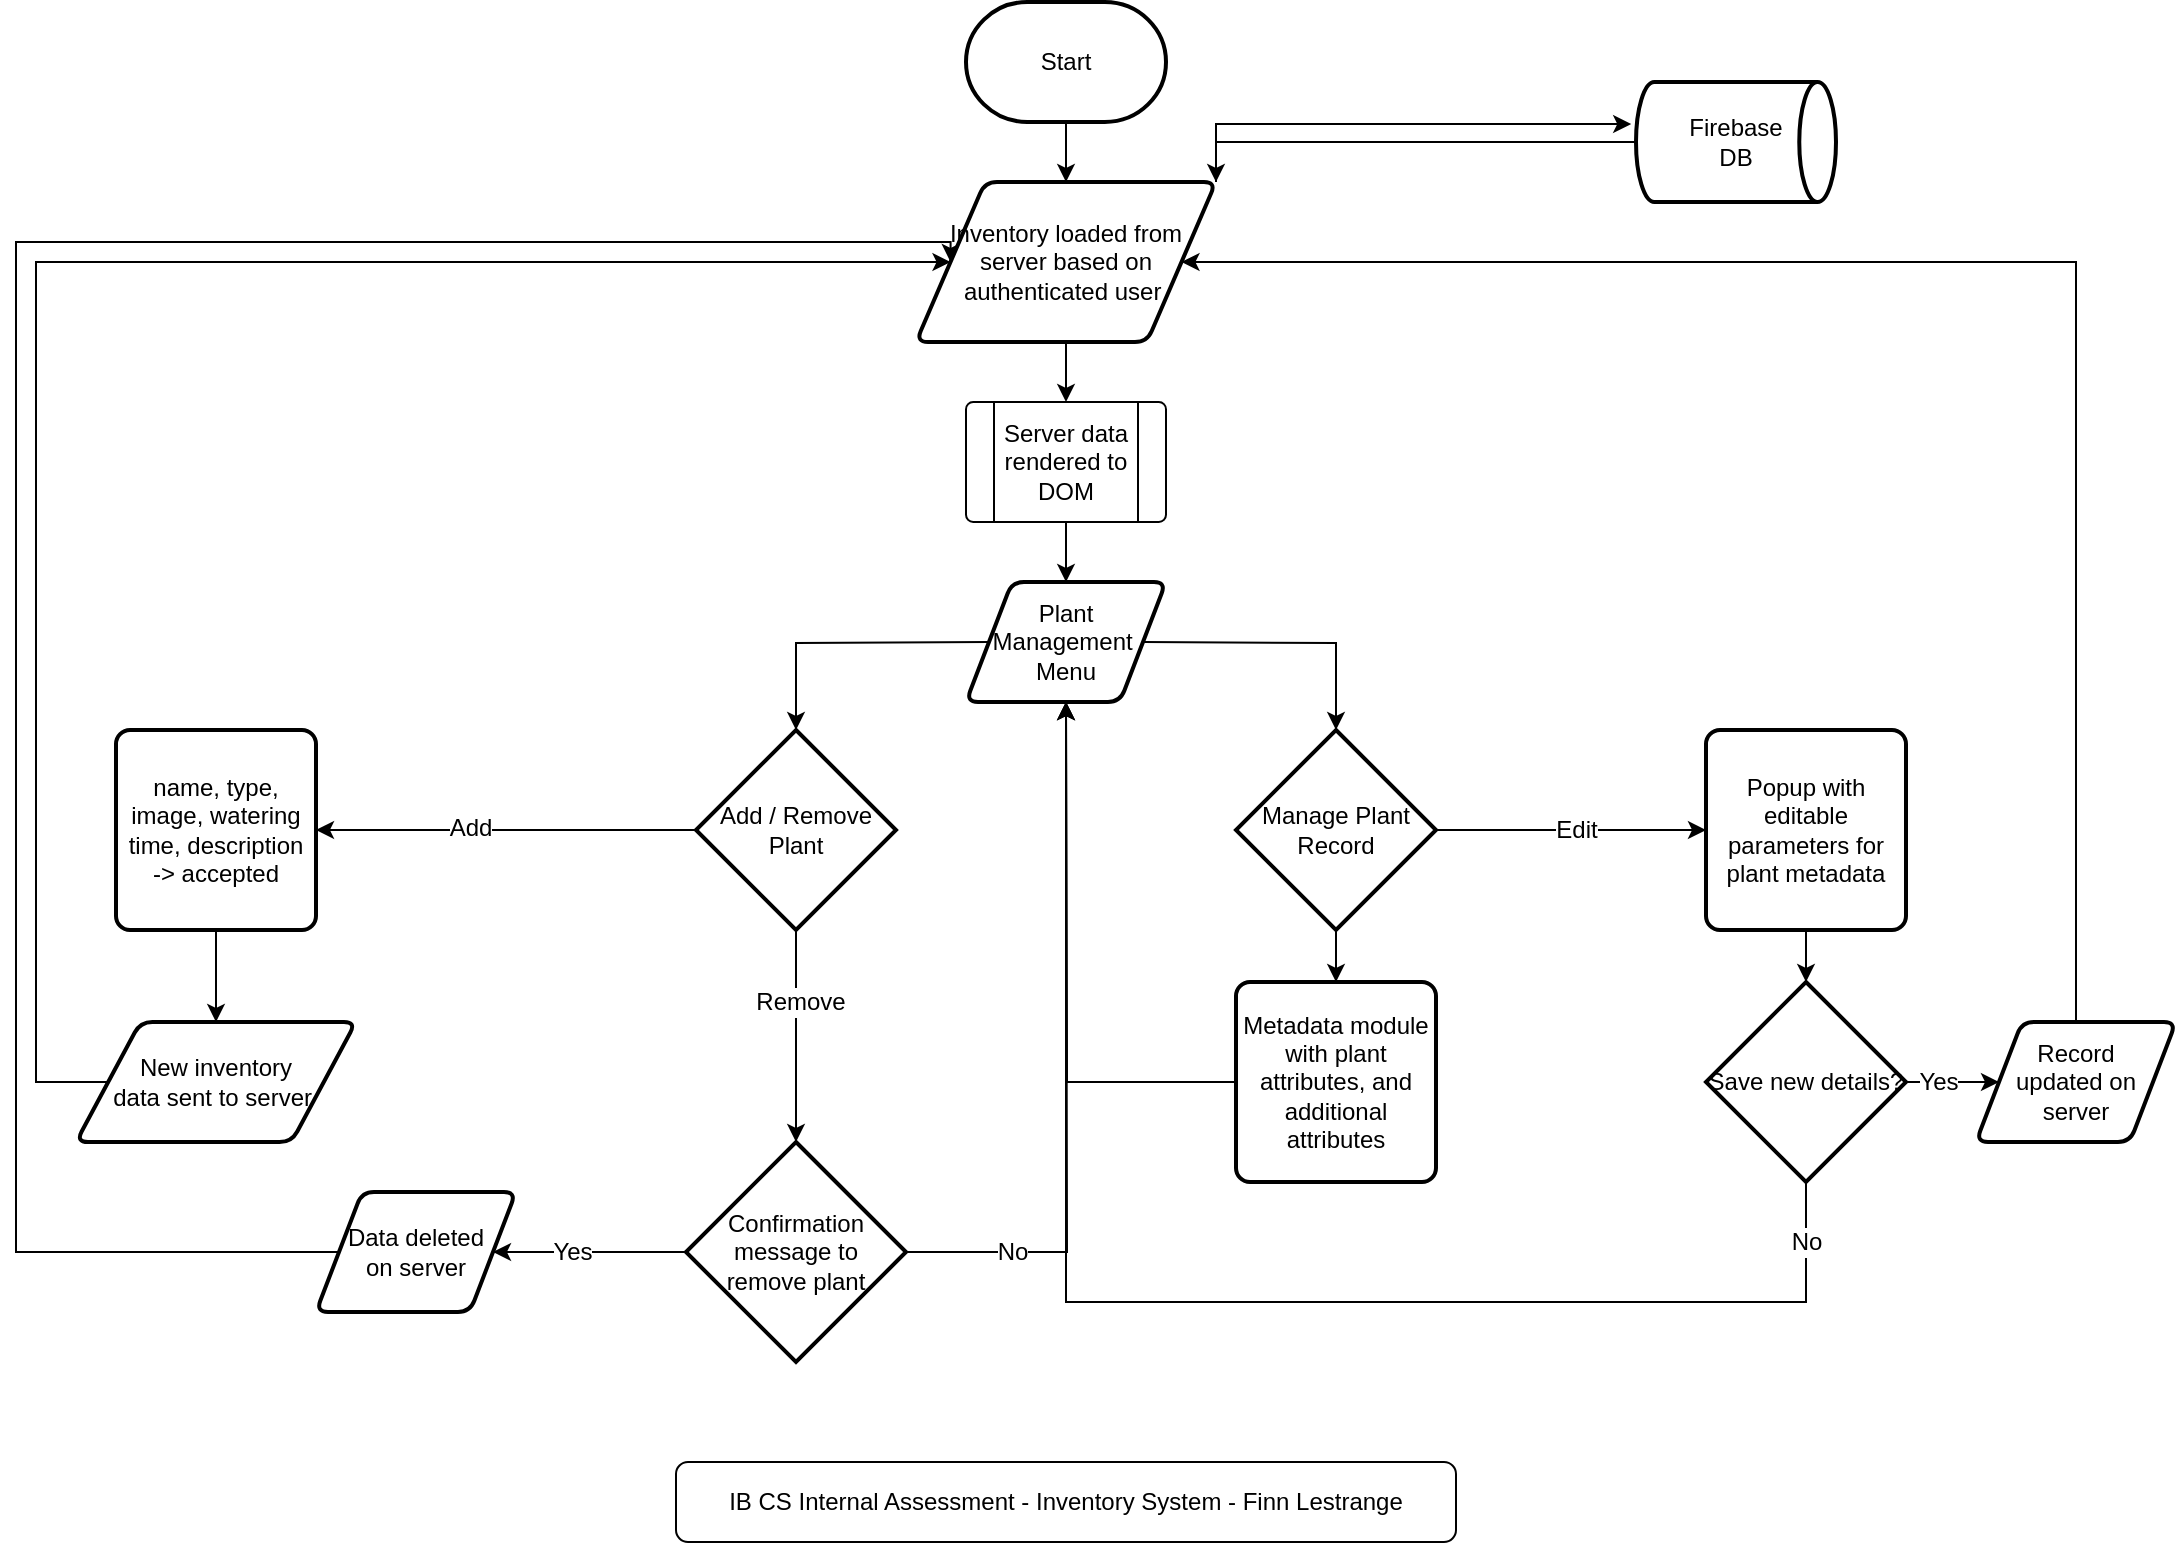 <mxfile version="15.8.3" type="github">
  <diagram id="dJrjSMjwjFoepgSSJFIQ" name="Page-1">
    <mxGraphModel dx="1422" dy="705" grid="1" gridSize="10" guides="1" tooltips="1" connect="1" arrows="1" fold="1" page="1" pageScale="1" pageWidth="1169" pageHeight="827" math="0" shadow="0">
      <root>
        <mxCell id="0" />
        <mxCell id="1" parent="0" />
        <mxCell id="l0b-sQyUAo9crAttn33O-1" value="IB CS Internal Assessment - Inventory System - Finn Lestrange" style="rounded=1;whiteSpace=wrap;html=1;" parent="1" vertex="1">
          <mxGeometry x="390" y="740" width="390" height="40" as="geometry" />
        </mxCell>
        <mxCell id="l0b-sQyUAo9crAttn33O-4" style="edgeStyle=orthogonalEdgeStyle;rounded=0;orthogonalLoop=1;jettySize=auto;html=1;exitX=0.5;exitY=1;exitDx=0;exitDy=0;exitPerimeter=0;entryX=0.5;entryY=0;entryDx=0;entryDy=0;fontSize=12;" parent="1" source="l0b-sQyUAo9crAttn33O-2" target="l0b-sQyUAo9crAttn33O-3" edge="1">
          <mxGeometry relative="1" as="geometry" />
        </mxCell>
        <mxCell id="l0b-sQyUAo9crAttn33O-2" value="Start" style="strokeWidth=2;html=1;shape=mxgraph.flowchart.terminator;whiteSpace=wrap;" parent="1" vertex="1">
          <mxGeometry x="535" y="10" width="100" height="60" as="geometry" />
        </mxCell>
        <mxCell id="l0b-sQyUAo9crAttn33O-33" style="edgeStyle=orthogonalEdgeStyle;rounded=0;orthogonalLoop=1;jettySize=auto;html=1;exitX=0.5;exitY=1;exitDx=0;exitDy=0;entryX=0.5;entryY=0;entryDx=0;entryDy=0;fontSize=12;" parent="1" source="l0b-sQyUAo9crAttn33O-3" target="l0b-sQyUAo9crAttn33O-32" edge="1">
          <mxGeometry relative="1" as="geometry" />
        </mxCell>
        <mxCell id="ew7YQi8aXPk1NU4HCwpz-2" style="edgeStyle=orthogonalEdgeStyle;rounded=0;orthogonalLoop=1;jettySize=auto;html=1;exitX=1;exitY=0;exitDx=0;exitDy=0;entryX=-0.024;entryY=0.35;entryDx=0;entryDy=0;entryPerimeter=0;" parent="1" source="l0b-sQyUAo9crAttn33O-3" target="ew7YQi8aXPk1NU4HCwpz-1" edge="1">
          <mxGeometry relative="1" as="geometry" />
        </mxCell>
        <mxCell id="l0b-sQyUAo9crAttn33O-3" value="&lt;font style=&quot;font-size: 12px&quot;&gt;Inventory loaded from server based on &lt;br&gt;authenticated user&amp;nbsp;&lt;/font&gt;" style="shape=parallelogram;html=1;strokeWidth=2;perimeter=parallelogramPerimeter;whiteSpace=wrap;rounded=1;arcSize=12;size=0.23;" parent="1" vertex="1">
          <mxGeometry x="510" y="100" width="150" height="80" as="geometry" />
        </mxCell>
        <mxCell id="l0b-sQyUAo9crAttn33O-12" style="edgeStyle=orthogonalEdgeStyle;rounded=0;orthogonalLoop=1;jettySize=auto;html=1;exitX=0;exitY=0.5;exitDx=0;exitDy=0;exitPerimeter=0;entryX=1;entryY=0.5;entryDx=0;entryDy=0;fontSize=12;" parent="1" source="l0b-sQyUAo9crAttn33O-5" target="l0b-sQyUAo9crAttn33O-11" edge="1">
          <mxGeometry relative="1" as="geometry" />
        </mxCell>
        <mxCell id="l0b-sQyUAo9crAttn33O-13" value="Add" style="edgeLabel;html=1;align=center;verticalAlign=middle;resizable=0;points=[];fontSize=12;" parent="l0b-sQyUAo9crAttn33O-12" vertex="1" connectable="0">
          <mxGeometry x="0.19" y="-1" relative="1" as="geometry">
            <mxPoint as="offset" />
          </mxGeometry>
        </mxCell>
        <mxCell id="l0b-sQyUAo9crAttn33O-21" style="edgeStyle=orthogonalEdgeStyle;rounded=0;orthogonalLoop=1;jettySize=auto;html=1;exitX=0.5;exitY=1;exitDx=0;exitDy=0;exitPerimeter=0;entryX=0.5;entryY=0;entryDx=0;entryDy=0;entryPerimeter=0;fontSize=12;" parent="1" source="l0b-sQyUAo9crAttn33O-5" target="l0b-sQyUAo9crAttn33O-20" edge="1">
          <mxGeometry relative="1" as="geometry" />
        </mxCell>
        <mxCell id="l0b-sQyUAo9crAttn33O-22" value="Remove" style="edgeLabel;html=1;align=center;verticalAlign=middle;resizable=0;points=[];fontSize=12;" parent="l0b-sQyUAo9crAttn33O-21" vertex="1" connectable="0">
          <mxGeometry x="-0.321" y="2" relative="1" as="geometry">
            <mxPoint as="offset" />
          </mxGeometry>
        </mxCell>
        <mxCell id="l0b-sQyUAo9crAttn33O-5" value="Add / Remove Plant" style="strokeWidth=2;html=1;shape=mxgraph.flowchart.decision;whiteSpace=wrap;fontSize=12;" parent="1" vertex="1">
          <mxGeometry x="400" y="374" width="100" height="100" as="geometry" />
        </mxCell>
        <mxCell id="l0b-sQyUAo9crAttn33O-8" style="edgeStyle=orthogonalEdgeStyle;rounded=0;orthogonalLoop=1;jettySize=auto;html=1;exitX=0;exitY=0.5;exitDx=0;exitDy=0;entryX=0.5;entryY=0;entryDx=0;entryDy=0;entryPerimeter=0;fontSize=12;" parent="1" target="l0b-sQyUAo9crAttn33O-5" edge="1">
          <mxGeometry relative="1" as="geometry">
            <mxPoint x="546.5" y="330" as="sourcePoint" />
          </mxGeometry>
        </mxCell>
        <mxCell id="l0b-sQyUAo9crAttn33O-10" style="edgeStyle=orthogonalEdgeStyle;rounded=0;orthogonalLoop=1;jettySize=auto;html=1;exitX=1;exitY=0.5;exitDx=0;exitDy=0;entryX=0.5;entryY=0;entryDx=0;entryDy=0;entryPerimeter=0;fontSize=12;" parent="1" target="l0b-sQyUAo9crAttn33O-9" edge="1">
          <mxGeometry relative="1" as="geometry">
            <mxPoint x="623.5" y="330" as="sourcePoint" />
          </mxGeometry>
        </mxCell>
        <mxCell id="l0b-sQyUAo9crAttn33O-30" style="edgeStyle=orthogonalEdgeStyle;rounded=0;orthogonalLoop=1;jettySize=auto;html=1;exitX=1;exitY=0.5;exitDx=0;exitDy=0;exitPerimeter=0;entryX=0;entryY=0.5;entryDx=0;entryDy=0;fontSize=12;" parent="1" source="l0b-sQyUAo9crAttn33O-9" target="l0b-sQyUAo9crAttn33O-29" edge="1">
          <mxGeometry relative="1" as="geometry" />
        </mxCell>
        <mxCell id="l0b-sQyUAo9crAttn33O-31" value="Edit" style="edgeLabel;html=1;align=center;verticalAlign=middle;resizable=0;points=[];fontSize=12;" parent="l0b-sQyUAo9crAttn33O-30" vertex="1" connectable="0">
          <mxGeometry x="0.244" y="-1" relative="1" as="geometry">
            <mxPoint x="-14" y="-1" as="offset" />
          </mxGeometry>
        </mxCell>
        <mxCell id="l0b-sQyUAo9crAttn33O-45" style="edgeStyle=orthogonalEdgeStyle;rounded=0;orthogonalLoop=1;jettySize=auto;html=1;exitX=0.5;exitY=1;exitDx=0;exitDy=0;exitPerimeter=0;entryX=0.5;entryY=0;entryDx=0;entryDy=0;fontSize=12;" parent="1" source="l0b-sQyUAo9crAttn33O-9" target="l0b-sQyUAo9crAttn33O-44" edge="1">
          <mxGeometry relative="1" as="geometry" />
        </mxCell>
        <mxCell id="l0b-sQyUAo9crAttn33O-9" value="Manage Plant&lt;br&gt;Record" style="strokeWidth=2;html=1;shape=mxgraph.flowchart.decision;whiteSpace=wrap;fontSize=12;" parent="1" vertex="1">
          <mxGeometry x="670" y="374" width="100" height="100" as="geometry" />
        </mxCell>
        <mxCell id="l0b-sQyUAo9crAttn33O-17" style="edgeStyle=orthogonalEdgeStyle;rounded=0;orthogonalLoop=1;jettySize=auto;html=1;exitX=0.5;exitY=1;exitDx=0;exitDy=0;entryX=0.5;entryY=0;entryDx=0;entryDy=0;fontSize=12;" parent="1" source="l0b-sQyUAo9crAttn33O-11" target="l0b-sQyUAo9crAttn33O-16" edge="1">
          <mxGeometry relative="1" as="geometry" />
        </mxCell>
        <mxCell id="l0b-sQyUAo9crAttn33O-11" value="name, type, image, watering time, description &lt;br&gt;-&amp;gt; accepted" style="rounded=1;whiteSpace=wrap;html=1;absoluteArcSize=1;arcSize=14;strokeWidth=2;fontSize=12;" parent="1" vertex="1">
          <mxGeometry x="110" y="374" width="100" height="100" as="geometry" />
        </mxCell>
        <mxCell id="l0b-sQyUAo9crAttn33O-18" style="edgeStyle=orthogonalEdgeStyle;rounded=0;orthogonalLoop=1;jettySize=auto;html=1;exitX=0;exitY=0.5;exitDx=0;exitDy=0;entryX=0;entryY=0.5;entryDx=0;entryDy=0;fontSize=12;" parent="1" source="l0b-sQyUAo9crAttn33O-16" target="l0b-sQyUAo9crAttn33O-3" edge="1">
          <mxGeometry relative="1" as="geometry">
            <Array as="points">
              <mxPoint x="70" y="550" />
              <mxPoint x="70" y="140" />
            </Array>
          </mxGeometry>
        </mxCell>
        <mxCell id="l0b-sQyUAo9crAttn33O-16" value="New inventory &lt;br&gt;data sent to server&amp;nbsp;" style="shape=parallelogram;html=1;strokeWidth=2;perimeter=parallelogramPerimeter;whiteSpace=wrap;rounded=1;arcSize=12;size=0.23;fontSize=12;" parent="1" vertex="1">
          <mxGeometry x="90" y="520" width="140" height="60" as="geometry" />
        </mxCell>
        <mxCell id="l0b-sQyUAo9crAttn33O-24" style="edgeStyle=orthogonalEdgeStyle;rounded=0;orthogonalLoop=1;jettySize=auto;html=1;exitX=0;exitY=0.5;exitDx=0;exitDy=0;exitPerimeter=0;entryX=1;entryY=0.5;entryDx=0;entryDy=0;fontSize=12;" parent="1" source="l0b-sQyUAo9crAttn33O-20" target="l0b-sQyUAo9crAttn33O-23" edge="1">
          <mxGeometry relative="1" as="geometry" />
        </mxCell>
        <mxCell id="l0b-sQyUAo9crAttn33O-26" value="Yes" style="edgeLabel;html=1;align=center;verticalAlign=middle;resizable=0;points=[];fontSize=12;" parent="l0b-sQyUAo9crAttn33O-24" vertex="1" connectable="0">
          <mxGeometry x="0.187" y="2" relative="1" as="geometry">
            <mxPoint y="-2" as="offset" />
          </mxGeometry>
        </mxCell>
        <mxCell id="l0b-sQyUAo9crAttn33O-27" style="edgeStyle=orthogonalEdgeStyle;rounded=0;orthogonalLoop=1;jettySize=auto;html=1;entryX=0.5;entryY=1;entryDx=0;entryDy=0;fontSize=12;" parent="1" source="l0b-sQyUAo9crAttn33O-20" edge="1">
          <mxGeometry relative="1" as="geometry">
            <mxPoint x="585" y="360" as="targetPoint" />
          </mxGeometry>
        </mxCell>
        <mxCell id="l0b-sQyUAo9crAttn33O-28" value="No" style="edgeLabel;html=1;align=center;verticalAlign=middle;resizable=0;points=[];fontSize=12;" parent="l0b-sQyUAo9crAttn33O-27" vertex="1" connectable="0">
          <mxGeometry x="-0.701" relative="1" as="geometry">
            <mxPoint as="offset" />
          </mxGeometry>
        </mxCell>
        <mxCell id="l0b-sQyUAo9crAttn33O-20" value="&lt;span&gt;Confirmation message to &lt;br&gt;remove plant&lt;/span&gt;" style="strokeWidth=2;html=1;shape=mxgraph.flowchart.decision;whiteSpace=wrap;fontSize=12;" parent="1" vertex="1">
          <mxGeometry x="395" y="580" width="110" height="110" as="geometry" />
        </mxCell>
        <mxCell id="l0b-sQyUAo9crAttn33O-25" style="edgeStyle=orthogonalEdgeStyle;rounded=0;orthogonalLoop=1;jettySize=auto;html=1;exitX=0;exitY=0.5;exitDx=0;exitDy=0;fontSize=12;entryX=0;entryY=0.5;entryDx=0;entryDy=0;" parent="1" source="l0b-sQyUAo9crAttn33O-23" target="l0b-sQyUAo9crAttn33O-3" edge="1">
          <mxGeometry relative="1" as="geometry">
            <mxPoint x="70" y="490" as="targetPoint" />
            <Array as="points">
              <mxPoint x="60" y="635" />
              <mxPoint x="60" y="130" />
              <mxPoint x="527" y="130" />
            </Array>
          </mxGeometry>
        </mxCell>
        <mxCell id="l0b-sQyUAo9crAttn33O-23" value="Data deleted &lt;br&gt;on server" style="shape=parallelogram;html=1;strokeWidth=2;perimeter=parallelogramPerimeter;whiteSpace=wrap;rounded=1;arcSize=12;size=0.23;fontSize=12;" parent="1" vertex="1">
          <mxGeometry x="210" y="605" width="100" height="60" as="geometry" />
        </mxCell>
        <mxCell id="l0b-sQyUAo9crAttn33O-40" style="edgeStyle=orthogonalEdgeStyle;rounded=0;orthogonalLoop=1;jettySize=auto;html=1;exitX=0.5;exitY=1;exitDx=0;exitDy=0;entryX=0.5;entryY=0;entryDx=0;entryDy=0;entryPerimeter=0;fontSize=12;" parent="1" source="l0b-sQyUAo9crAttn33O-29" target="l0b-sQyUAo9crAttn33O-35" edge="1">
          <mxGeometry relative="1" as="geometry" />
        </mxCell>
        <mxCell id="l0b-sQyUAo9crAttn33O-29" value="Popup with editable parameters for plant metadata" style="rounded=1;whiteSpace=wrap;html=1;absoluteArcSize=1;arcSize=14;strokeWidth=2;fontSize=12;" parent="1" vertex="1">
          <mxGeometry x="905" y="374" width="100" height="100" as="geometry" />
        </mxCell>
        <mxCell id="l0b-sQyUAo9crAttn33O-34" style="edgeStyle=orthogonalEdgeStyle;rounded=0;orthogonalLoop=1;jettySize=auto;html=1;exitX=0.5;exitY=1;exitDx=0;exitDy=0;entryX=0.5;entryY=0;entryDx=0;entryDy=0;fontSize=12;" parent="1" source="l0b-sQyUAo9crAttn33O-32" edge="1">
          <mxGeometry relative="1" as="geometry">
            <mxPoint x="585" y="300" as="targetPoint" />
          </mxGeometry>
        </mxCell>
        <mxCell id="l0b-sQyUAo9crAttn33O-32" value="Server data rendered to DOM" style="verticalLabelPosition=middle;verticalAlign=middle;html=1;shape=process;whiteSpace=wrap;rounded=1;size=0.14;arcSize=6;fontSize=12;labelPosition=center;align=center;" parent="1" vertex="1">
          <mxGeometry x="535" y="210" width="100" height="60" as="geometry" />
        </mxCell>
        <mxCell id="l0b-sQyUAo9crAttn33O-37" style="edgeStyle=orthogonalEdgeStyle;rounded=0;orthogonalLoop=1;jettySize=auto;html=1;exitX=1;exitY=0.5;exitDx=0;exitDy=0;exitPerimeter=0;entryX=0;entryY=0.5;entryDx=0;entryDy=0;fontSize=12;" parent="1" source="l0b-sQyUAo9crAttn33O-35" target="l0b-sQyUAo9crAttn33O-36" edge="1">
          <mxGeometry relative="1" as="geometry" />
        </mxCell>
        <mxCell id="l0b-sQyUAo9crAttn33O-38" value="Yes" style="edgeLabel;html=1;align=center;verticalAlign=middle;resizable=0;points=[];fontSize=12;" parent="l0b-sQyUAo9crAttn33O-37" vertex="1" connectable="0">
          <mxGeometry x="-0.491" y="-1" relative="1" as="geometry">
            <mxPoint x="1" y="-1" as="offset" />
          </mxGeometry>
        </mxCell>
        <mxCell id="l0b-sQyUAo9crAttn33O-42" style="edgeStyle=orthogonalEdgeStyle;rounded=0;orthogonalLoop=1;jettySize=auto;html=1;exitX=0.5;exitY=1;exitDx=0;exitDy=0;exitPerimeter=0;entryX=0.5;entryY=1;entryDx=0;entryDy=0;fontSize=12;" parent="1" source="l0b-sQyUAo9crAttn33O-35" edge="1">
          <mxGeometry relative="1" as="geometry">
            <Array as="points">
              <mxPoint x="955" y="660" />
              <mxPoint x="585" y="660" />
            </Array>
            <mxPoint x="585" y="360" as="targetPoint" />
          </mxGeometry>
        </mxCell>
        <mxCell id="l0b-sQyUAo9crAttn33O-43" value="No" style="edgeLabel;html=1;align=center;verticalAlign=middle;resizable=0;points=[];fontSize=12;" parent="l0b-sQyUAo9crAttn33O-42" vertex="1" connectable="0">
          <mxGeometry x="-0.874" y="-1" relative="1" as="geometry">
            <mxPoint x="1" y="-16" as="offset" />
          </mxGeometry>
        </mxCell>
        <mxCell id="l0b-sQyUAo9crAttn33O-35" value="Save new details?" style="strokeWidth=2;html=1;shape=mxgraph.flowchart.decision;whiteSpace=wrap;fontSize=12;" parent="1" vertex="1">
          <mxGeometry x="905" y="500" width="100" height="100" as="geometry" />
        </mxCell>
        <mxCell id="l0b-sQyUAo9crAttn33O-39" style="edgeStyle=orthogonalEdgeStyle;rounded=0;orthogonalLoop=1;jettySize=auto;html=1;exitX=0.5;exitY=0;exitDx=0;exitDy=0;entryX=1;entryY=0.5;entryDx=0;entryDy=0;fontSize=12;" parent="1" source="l0b-sQyUAo9crAttn33O-36" target="l0b-sQyUAo9crAttn33O-3" edge="1">
          <mxGeometry relative="1" as="geometry">
            <Array as="points">
              <mxPoint x="1090" y="140" />
            </Array>
          </mxGeometry>
        </mxCell>
        <mxCell id="l0b-sQyUAo9crAttn33O-36" value="Record &lt;br&gt;updated on &lt;br&gt;server" style="shape=parallelogram;html=1;strokeWidth=2;perimeter=parallelogramPerimeter;whiteSpace=wrap;rounded=1;arcSize=12;size=0.23;fontSize=12;" parent="1" vertex="1">
          <mxGeometry x="1040" y="520" width="100" height="60" as="geometry" />
        </mxCell>
        <mxCell id="l0b-sQyUAo9crAttn33O-46" style="edgeStyle=orthogonalEdgeStyle;rounded=0;orthogonalLoop=1;jettySize=auto;html=1;exitX=0;exitY=0.5;exitDx=0;exitDy=0;entryX=0.5;entryY=1;entryDx=0;entryDy=0;fontSize=12;" parent="1" source="l0b-sQyUAo9crAttn33O-44" edge="1">
          <mxGeometry relative="1" as="geometry">
            <mxPoint x="585" y="360" as="targetPoint" />
          </mxGeometry>
        </mxCell>
        <mxCell id="l0b-sQyUAo9crAttn33O-44" value="Metadata module with plant attributes, and additional attributes" style="rounded=1;whiteSpace=wrap;html=1;absoluteArcSize=1;arcSize=14;strokeWidth=2;fontSize=12;" parent="1" vertex="1">
          <mxGeometry x="670" y="500" width="100" height="100" as="geometry" />
        </mxCell>
        <mxCell id="ew7YQi8aXPk1NU4HCwpz-3" style="edgeStyle=orthogonalEdgeStyle;rounded=0;orthogonalLoop=1;jettySize=auto;html=1;exitX=0;exitY=0.5;exitDx=0;exitDy=0;exitPerimeter=0;entryX=1;entryY=0;entryDx=0;entryDy=0;" parent="1" source="ew7YQi8aXPk1NU4HCwpz-1" target="l0b-sQyUAo9crAttn33O-3" edge="1">
          <mxGeometry relative="1" as="geometry" />
        </mxCell>
        <mxCell id="ew7YQi8aXPk1NU4HCwpz-1" value="Firebase &lt;br&gt;DB" style="strokeWidth=2;html=1;shape=mxgraph.flowchart.direct_data;whiteSpace=wrap;" parent="1" vertex="1">
          <mxGeometry x="870" y="50" width="100" height="60" as="geometry" />
        </mxCell>
        <mxCell id="ew7YQi8aXPk1NU4HCwpz-5" value="Plant&lt;br&gt;Management&amp;nbsp;&lt;br&gt;Menu" style="shape=parallelogram;html=1;strokeWidth=2;perimeter=parallelogramPerimeter;whiteSpace=wrap;rounded=1;arcSize=12;size=0.23;" parent="1" vertex="1">
          <mxGeometry x="535" y="300" width="100" height="60" as="geometry" />
        </mxCell>
      </root>
    </mxGraphModel>
  </diagram>
</mxfile>
